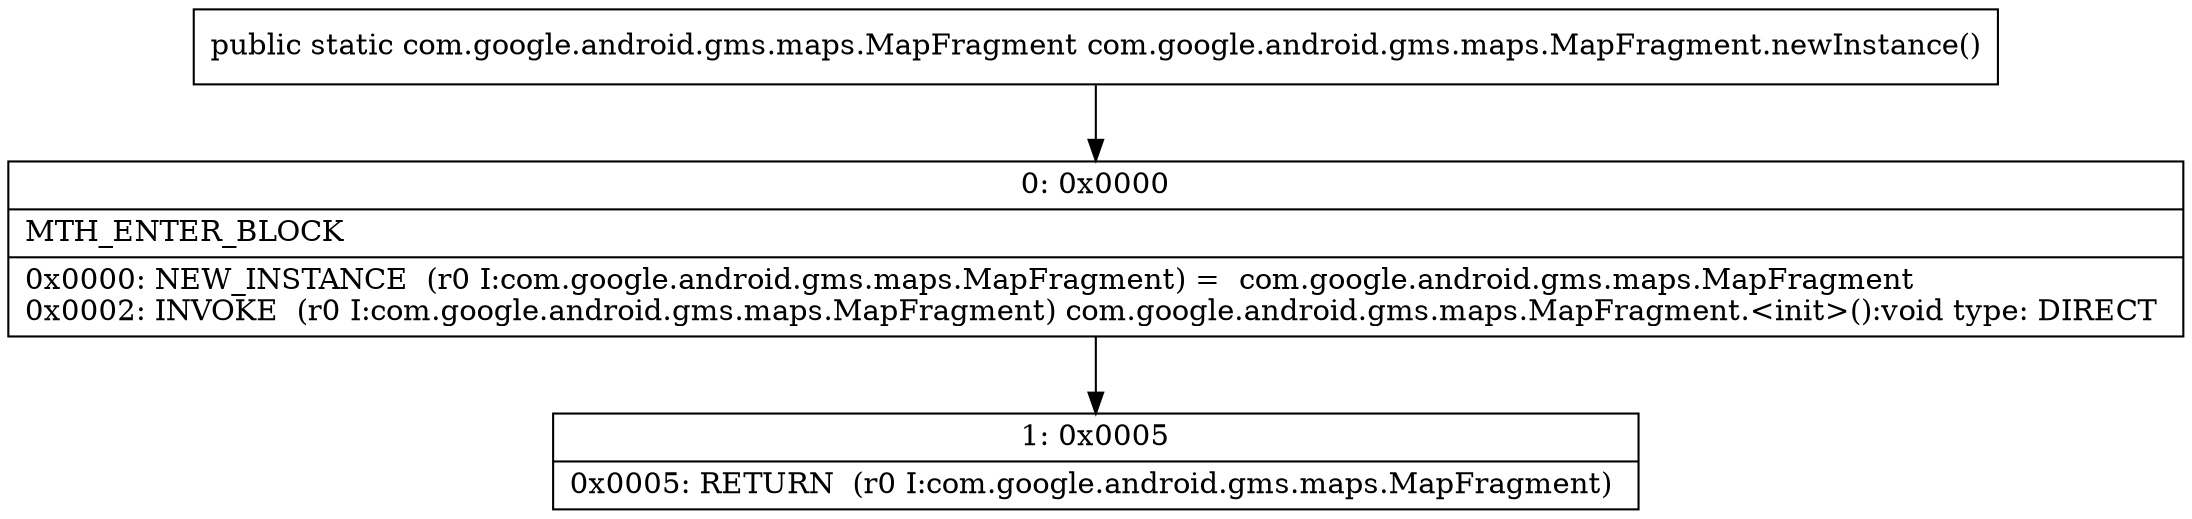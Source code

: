 digraph "CFG forcom.google.android.gms.maps.MapFragment.newInstance()Lcom\/google\/android\/gms\/maps\/MapFragment;" {
Node_0 [shape=record,label="{0\:\ 0x0000|MTH_ENTER_BLOCK\l|0x0000: NEW_INSTANCE  (r0 I:com.google.android.gms.maps.MapFragment) =  com.google.android.gms.maps.MapFragment \l0x0002: INVOKE  (r0 I:com.google.android.gms.maps.MapFragment) com.google.android.gms.maps.MapFragment.\<init\>():void type: DIRECT \l}"];
Node_1 [shape=record,label="{1\:\ 0x0005|0x0005: RETURN  (r0 I:com.google.android.gms.maps.MapFragment) \l}"];
MethodNode[shape=record,label="{public static com.google.android.gms.maps.MapFragment com.google.android.gms.maps.MapFragment.newInstance() }"];
MethodNode -> Node_0;
Node_0 -> Node_1;
}

